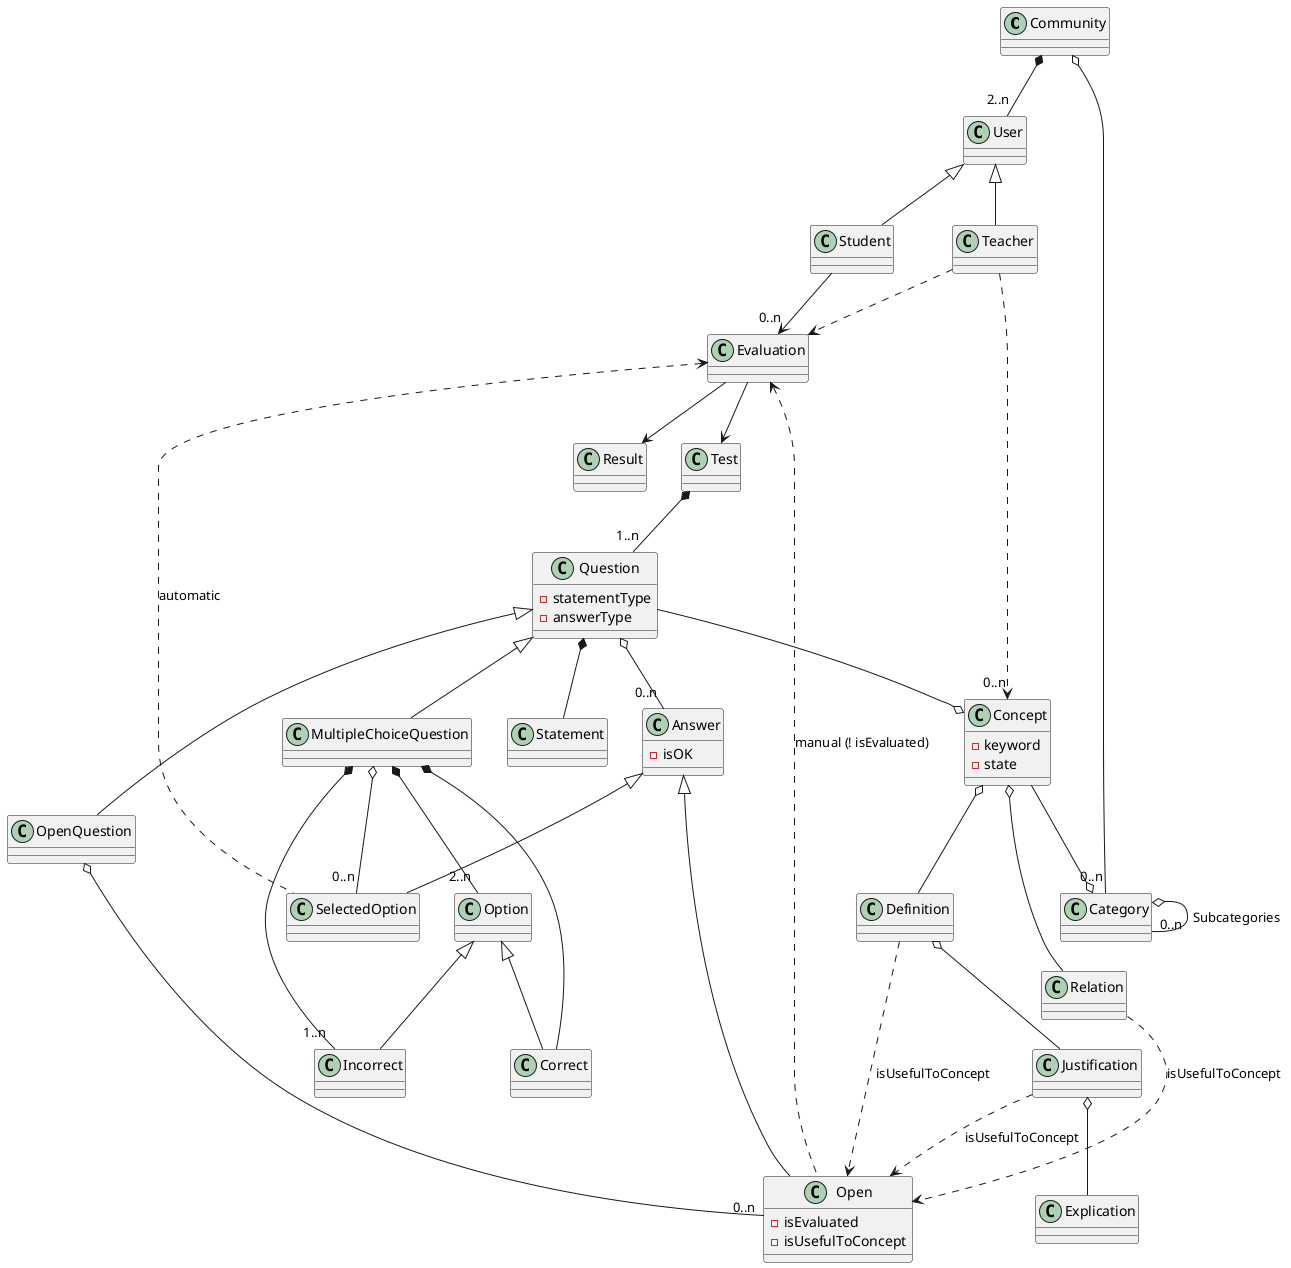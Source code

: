 @startuml OpoTestDomain

class Community

class User

class Teacher

class Student

class Evaluation

class Result

class Category 

class Test 

class Concept {
    - keyword
    - state
}

class Question {
    - statementType
    - answerType
}

class Statement

class Answer {
    - isOK
}

class MultipleChoiceQuestion

class OpenQuestion

class Option

class Correct

Class Incorrect

class Open {
    - isEvaluated
    - isUsefulToConcept
}

Class SelectedOption


Community *--"2..n" User
Community o--"0..n" Category

Category o--"0..n" Category : Subcategories

User <|-- Teacher
User <|-- Student

Teacher ..>"0..n" Concept
Concept --o Category
Question --o Concept
Concept o-- Definition
Definition o-- Justification
Justification o-- Explication
Concept o-- Relation

Student -->"0..n" Evaluation
Evaluation --> Test
Evaluation --> Result

Teacher ..> Evaluation
Definition ..> Open :isUsefulToConcept
Justification ..> Open :isUsefulToConcept
Relation ..> Open :isUsefulToConcept

Evaluation <.. Open : manual (! isEvaluated)
Evaluation <.. SelectedOption : automatic

Test *--"1..n" Question
Question <|-- MultipleChoiceQuestion
Question <|-- OpenQuestion
Question *--   Statement
MultipleChoiceQuestion *--"2..n" Option
Option <|-- Incorrect
Option <|-- Correct
MultipleChoiceQuestion *-- Correct
MultipleChoiceQuestion *--"1..n" Incorrect
MultipleChoiceQuestion o--"0..n" SelectedOption
OpenQuestion o--"0..n" Open
Question o--"0..n" Answer
Answer <|-- Open
Answer <|-- SelectedOption


@enduml




